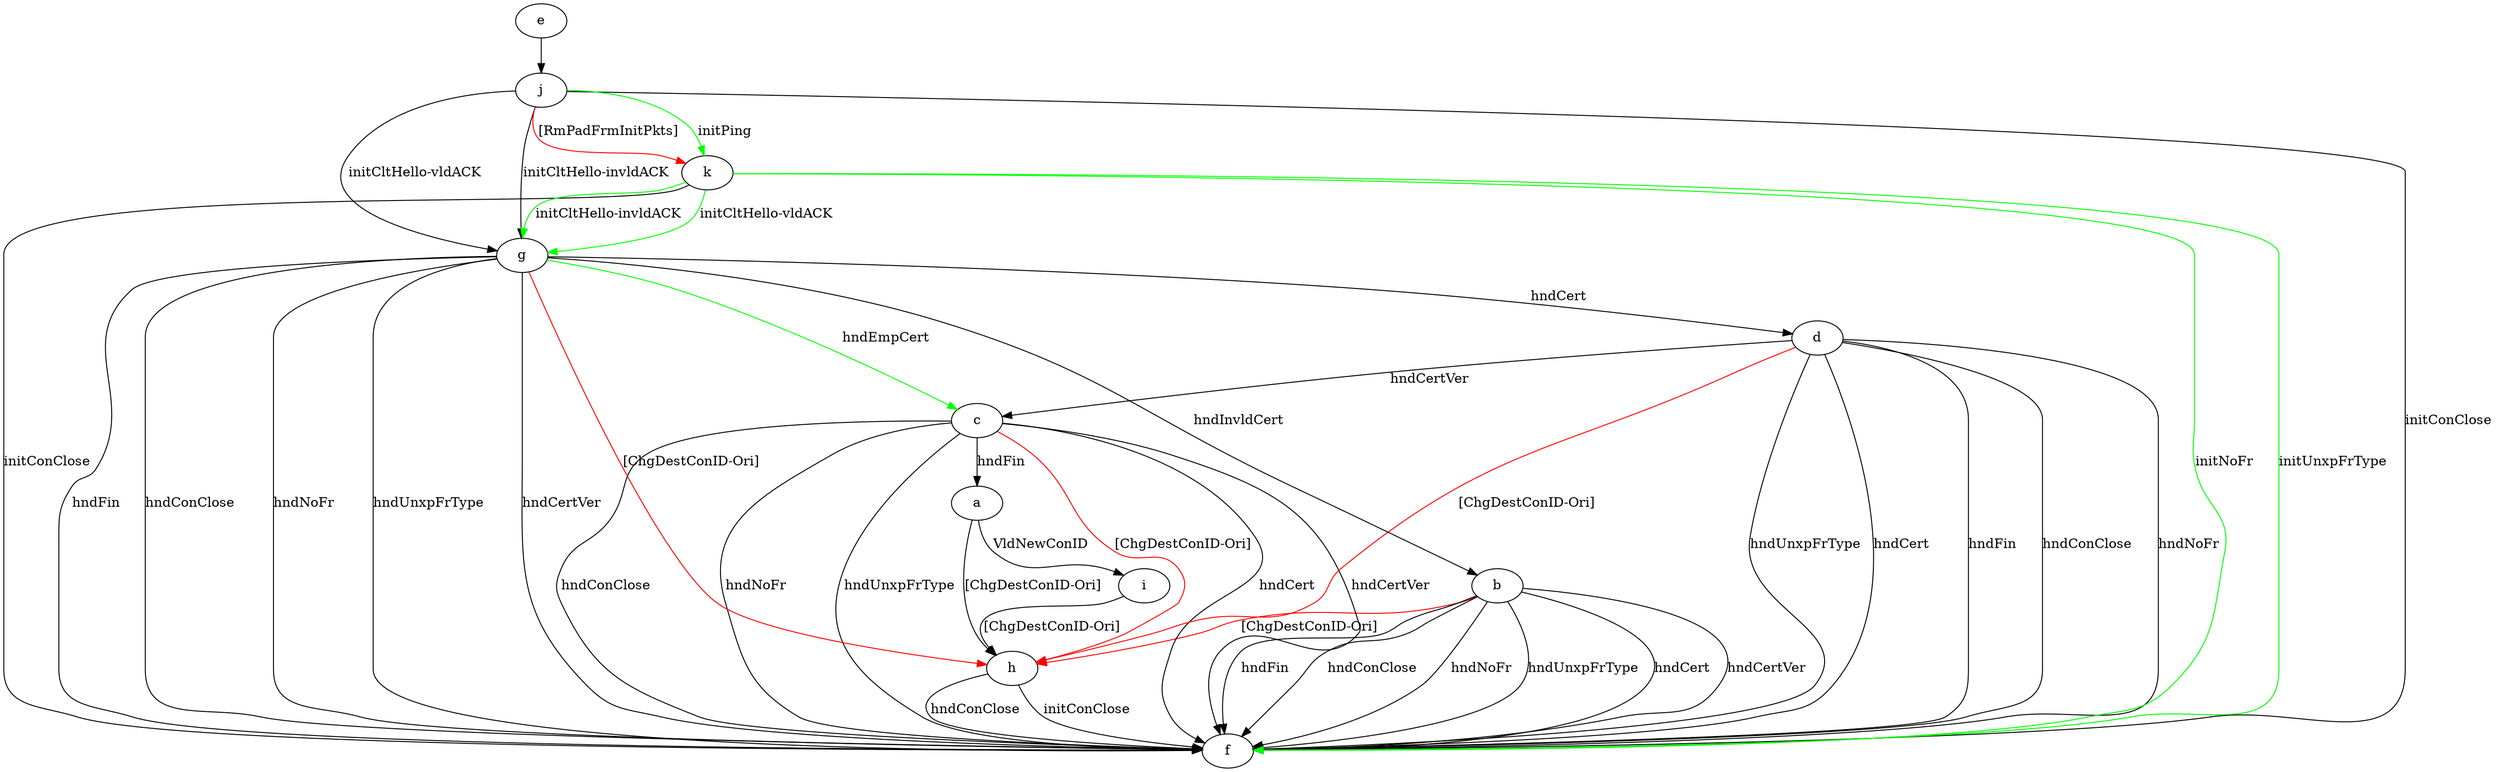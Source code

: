 digraph "" {
	a -> h	[key=0,
		label="[ChgDestConID-Ori] "];
	a -> i	[key=0,
		label="VldNewConID "];
	b -> f	[key=0,
		label="hndFin "];
	b -> f	[key=1,
		label="hndConClose "];
	b -> f	[key=2,
		label="hndNoFr "];
	b -> f	[key=3,
		label="hndUnxpFrType "];
	b -> f	[key=4,
		label="hndCert "];
	b -> f	[key=5,
		label="hndCertVer "];
	b -> h	[key=0,
		color=red,
		label="[ChgDestConID-Ori] "];
	c -> a	[key=0,
		label="hndFin "];
	c -> f	[key=0,
		label="hndConClose "];
	c -> f	[key=1,
		label="hndNoFr "];
	c -> f	[key=2,
		label="hndUnxpFrType "];
	c -> f	[key=3,
		label="hndCert "];
	c -> f	[key=4,
		label="hndCertVer "];
	c -> h	[key=0,
		color=red,
		label="[ChgDestConID-Ori] "];
	d -> c	[key=0,
		label="hndCertVer "];
	d -> f	[key=0,
		label="hndFin "];
	d -> f	[key=1,
		label="hndConClose "];
	d -> f	[key=2,
		label="hndNoFr "];
	d -> f	[key=3,
		label="hndUnxpFrType "];
	d -> f	[key=4,
		label="hndCert "];
	d -> h	[key=0,
		color=red,
		label="[ChgDestConID-Ori] "];
	e -> j	[key=0];
	g -> b	[key=0,
		label="hndInvldCert "];
	g -> c	[key=0,
		color=green,
		label="hndEmpCert "];
	g -> d	[key=0,
		label="hndCert "];
	g -> f	[key=0,
		label="hndFin "];
	g -> f	[key=1,
		label="hndConClose "];
	g -> f	[key=2,
		label="hndNoFr "];
	g -> f	[key=3,
		label="hndUnxpFrType "];
	g -> f	[key=4,
		label="hndCertVer "];
	g -> h	[key=0,
		color=red,
		label="[ChgDestConID-Ori] "];
	h -> f	[key=0,
		label="initConClose "];
	h -> f	[key=1,
		label="hndConClose "];
	i -> h	[key=0,
		label="[ChgDestConID-Ori] "];
	j -> f	[key=0,
		label="initConClose "];
	j -> g	[key=0,
		label="initCltHello-vldACK "];
	j -> g	[key=1,
		label="initCltHello-invldACK "];
	j -> k	[key=0,
		color=green,
		label="initPing "];
	j -> k	[key=1,
		color=red,
		label="[RmPadFrmInitPkts] "];
	k -> f	[key=0,
		label="initConClose "];
	k -> f	[key=1,
		color=green,
		label="initNoFr "];
	k -> f	[key=2,
		color=green,
		label="initUnxpFrType "];
	k -> g	[key=0,
		color=green,
		label="initCltHello-vldACK "];
	k -> g	[key=1,
		color=green,
		label="initCltHello-invldACK "];
}
